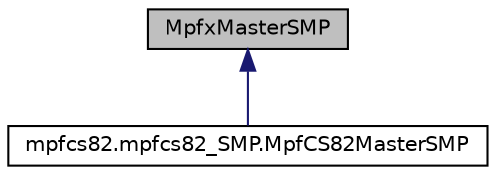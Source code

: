 digraph G
{
  edge [fontname="Helvetica",fontsize="10",labelfontname="Helvetica",labelfontsize="10"];
  node [fontname="Helvetica",fontsize="10",shape=record];
  Node1 [label="MpfxMasterSMP",height=0.2,width=0.4,color="black", fillcolor="grey75", style="filled" fontcolor="black"];
  Node1 -> Node2 [dir=back,color="midnightblue",fontsize="10",style="solid",fontname="Helvetica"];
  Node2 [label="mpfcs82.mpfcs82_SMP.MpfCS82MasterSMP",height=0.2,width=0.4,color="black", fillcolor="white", style="filled",URL="$classmpfcs82_1_1mpfcs82__SMP_1_1MpfCS82MasterSMP.html",tooltip="Master calculator for SMP: distribute jobs to workers and collect/process their results."];
}
